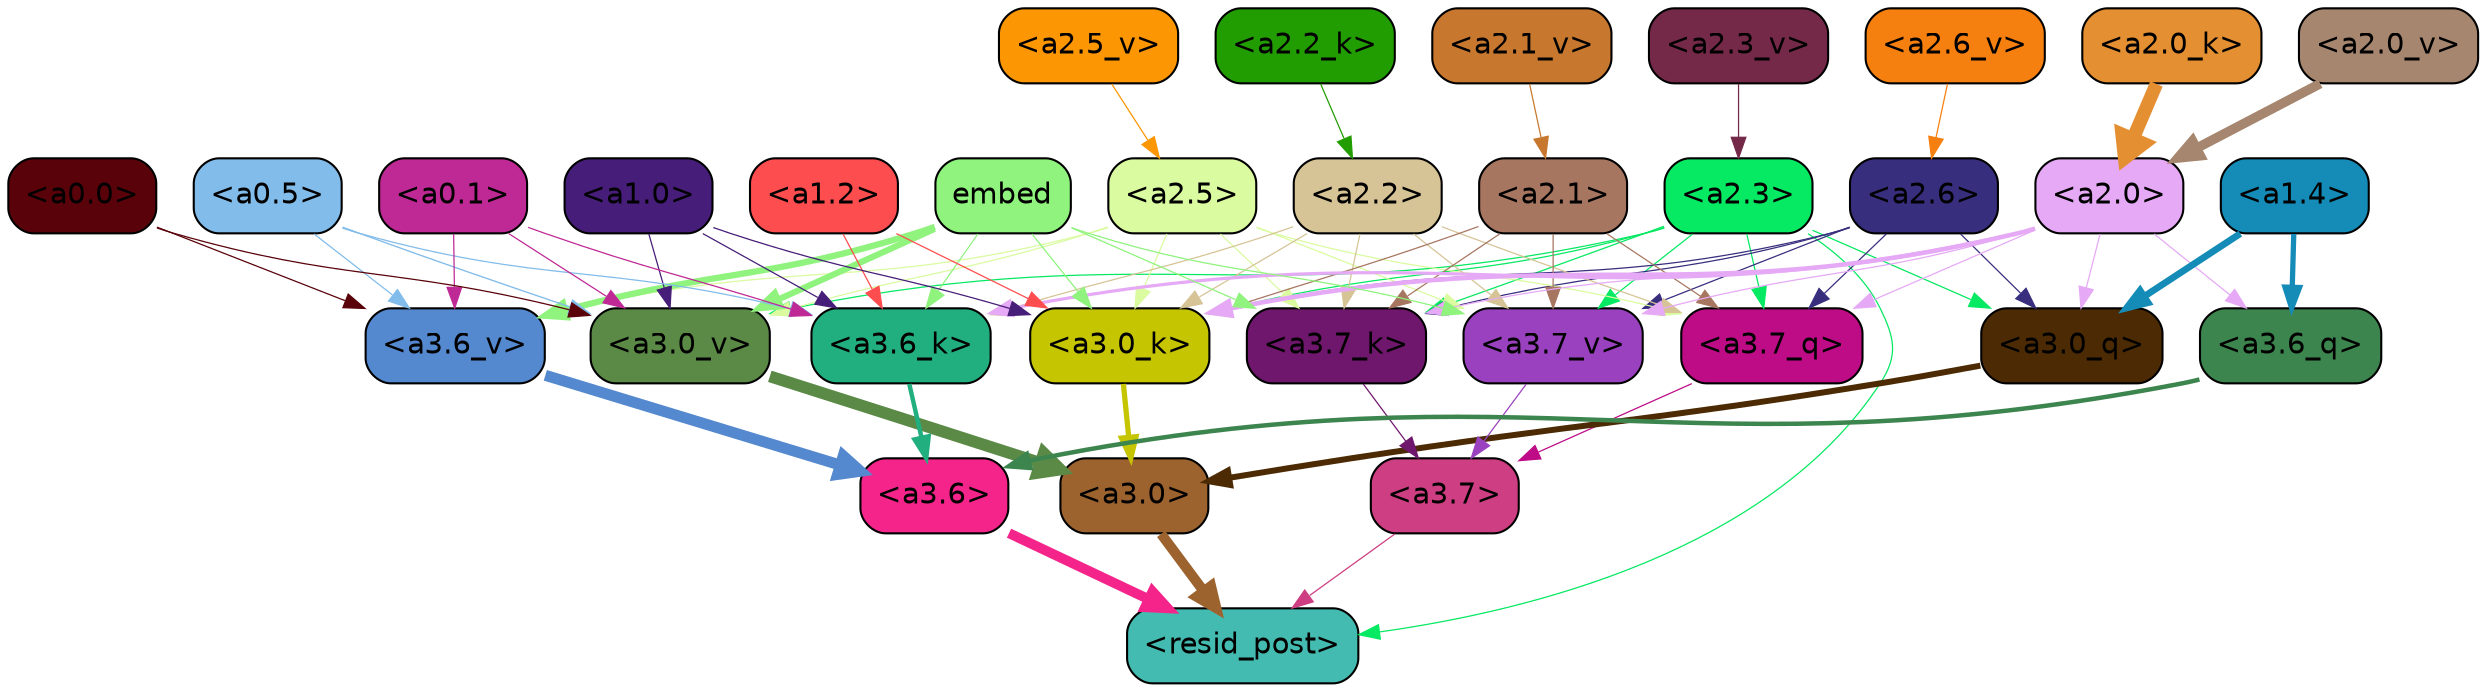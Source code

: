 strict digraph "" {
	graph [bgcolor=transparent,
		layout=dot,
		overlap=false,
		splines=true
	];
	"<a3.7>"	[color=black,
		fillcolor="#ce3e82",
		fontname=Helvetica,
		shape=box,
		style="filled, rounded"];
	"<resid_post>"	[color=black,
		fillcolor="#44bbb0",
		fontname=Helvetica,
		shape=box,
		style="filled, rounded"];
	"<a3.7>" -> "<resid_post>"	[color="#ce3e82",
		penwidth=0.6];
	"<a3.6>"	[color=black,
		fillcolor="#f4248b",
		fontname=Helvetica,
		shape=box,
		style="filled, rounded"];
	"<a3.6>" -> "<resid_post>"	[color="#f4248b",
		penwidth=4.753257989883423];
	"<a3.0>"	[color=black,
		fillcolor="#9c632f",
		fontname=Helvetica,
		shape=box,
		style="filled, rounded"];
	"<a3.0>" -> "<resid_post>"	[color="#9c632f",
		penwidth=4.90053927898407];
	"<a2.3>"	[color=black,
		fillcolor="#06e962",
		fontname=Helvetica,
		shape=box,
		style="filled, rounded"];
	"<a2.3>" -> "<resid_post>"	[color="#06e962",
		penwidth=0.6];
	"<a3.7_q>"	[color=black,
		fillcolor="#be0b86",
		fontname=Helvetica,
		shape=box,
		style="filled, rounded"];
	"<a2.3>" -> "<a3.7_q>"	[color="#06e962",
		penwidth=0.6];
	"<a3.0_q>"	[color=black,
		fillcolor="#4c2a04",
		fontname=Helvetica,
		shape=box,
		style="filled, rounded"];
	"<a2.3>" -> "<a3.0_q>"	[color="#06e962",
		penwidth=0.6];
	"<a3.7_k>"	[color=black,
		fillcolor="#6f166d",
		fontname=Helvetica,
		shape=box,
		style="filled, rounded"];
	"<a2.3>" -> "<a3.7_k>"	[color="#06e962",
		penwidth=0.6];
	"<a3.0_k>"	[color=black,
		fillcolor="#c6c501",
		fontname=Helvetica,
		shape=box,
		style="filled, rounded"];
	"<a2.3>" -> "<a3.0_k>"	[color="#06e962",
		penwidth=0.6];
	"<a3.7_v>"	[color=black,
		fillcolor="#9a41c0",
		fontname=Helvetica,
		shape=box,
		style="filled, rounded"];
	"<a2.3>" -> "<a3.7_v>"	[color="#06e962",
		penwidth=0.6];
	"<a3.0_v>"	[color=black,
		fillcolor="#5b8a47",
		fontname=Helvetica,
		shape=box,
		style="filled, rounded"];
	"<a2.3>" -> "<a3.0_v>"	[color="#06e962",
		penwidth=0.6];
	"<a3.7_q>" -> "<a3.7>"	[color="#be0b86",
		penwidth=0.6];
	"<a3.6_q>"	[color=black,
		fillcolor="#3d854e",
		fontname=Helvetica,
		shape=box,
		style="filled, rounded"];
	"<a3.6_q>" -> "<a3.6>"	[color="#3d854e",
		penwidth=2.160832464694977];
	"<a3.0_q>" -> "<a3.0>"	[color="#4c2a04",
		penwidth=2.870753765106201];
	"<a3.7_k>" -> "<a3.7>"	[color="#6f166d",
		penwidth=0.6];
	"<a3.6_k>"	[color=black,
		fillcolor="#22af80",
		fontname=Helvetica,
		shape=box,
		style="filled, rounded"];
	"<a3.6_k>" -> "<a3.6>"	[color="#22af80",
		penwidth=2.13908451795578];
	"<a3.0_k>" -> "<a3.0>"	[color="#c6c501",
		penwidth=2.520303964614868];
	"<a3.7_v>" -> "<a3.7>"	[color="#9a41c0",
		penwidth=0.6];
	"<a3.6_v>"	[color=black,
		fillcolor="#5488cf",
		fontname=Helvetica,
		shape=box,
		style="filled, rounded"];
	"<a3.6_v>" -> "<a3.6>"	[color="#5488cf",
		penwidth=5.297133803367615];
	"<a3.0_v>" -> "<a3.0>"	[color="#5b8a47",
		penwidth=5.680712580680847];
	"<a2.6>"	[color=black,
		fillcolor="#382e7e",
		fontname=Helvetica,
		shape=box,
		style="filled, rounded"];
	"<a2.6>" -> "<a3.7_q>"	[color="#382e7e",
		penwidth=0.6];
	"<a2.6>" -> "<a3.0_q>"	[color="#382e7e",
		penwidth=0.6];
	"<a2.6>" -> "<a3.7_k>"	[color="#382e7e",
		penwidth=0.6];
	"<a2.6>" -> "<a3.0_k>"	[color="#382e7e",
		penwidth=0.6];
	"<a2.6>" -> "<a3.7_v>"	[color="#382e7e",
		penwidth=0.6];
	"<a2.5>"	[color=black,
		fillcolor="#dafb9f",
		fontname=Helvetica,
		shape=box,
		style="filled, rounded"];
	"<a2.5>" -> "<a3.7_q>"	[color="#dafb9f",
		penwidth=0.6];
	"<a2.5>" -> "<a3.7_k>"	[color="#dafb9f",
		penwidth=0.6];
	"<a2.5>" -> "<a3.0_k>"	[color="#dafb9f",
		penwidth=0.6];
	"<a2.5>" -> "<a3.7_v>"	[color="#dafb9f",
		penwidth=0.6];
	"<a2.5>" -> "<a3.6_v>"	[color="#dafb9f",
		penwidth=0.6];
	"<a2.5>" -> "<a3.0_v>"	[color="#dafb9f",
		penwidth=0.6];
	"<a2.2>"	[color=black,
		fillcolor="#d6c497",
		fontname=Helvetica,
		shape=box,
		style="filled, rounded"];
	"<a2.2>" -> "<a3.7_q>"	[color="#d6c497",
		penwidth=0.6];
	"<a2.2>" -> "<a3.7_k>"	[color="#d6c497",
		penwidth=0.6];
	"<a2.2>" -> "<a3.6_k>"	[color="#d6c497",
		penwidth=0.6];
	"<a2.2>" -> "<a3.0_k>"	[color="#d6c497",
		penwidth=0.6];
	"<a2.2>" -> "<a3.7_v>"	[color="#d6c497",
		penwidth=0.6];
	"<a2.1>"	[color=black,
		fillcolor="#a77661",
		fontname=Helvetica,
		shape=box,
		style="filled, rounded"];
	"<a2.1>" -> "<a3.7_q>"	[color="#a77661",
		penwidth=0.6];
	"<a2.1>" -> "<a3.7_k>"	[color="#a77661",
		penwidth=0.6];
	"<a2.1>" -> "<a3.0_k>"	[color="#a77661",
		penwidth=0.6];
	"<a2.1>" -> "<a3.7_v>"	[color="#a77661",
		penwidth=0.6];
	"<a2.0>"	[color=black,
		fillcolor="#e6a9f6",
		fontname=Helvetica,
		shape=box,
		style="filled, rounded"];
	"<a2.0>" -> "<a3.7_q>"	[color="#e6a9f6",
		penwidth=0.6];
	"<a2.0>" -> "<a3.6_q>"	[color="#e6a9f6",
		penwidth=0.6];
	"<a2.0>" -> "<a3.0_q>"	[color="#e6a9f6",
		penwidth=0.6];
	"<a2.0>" -> "<a3.7_k>"	[color="#e6a9f6",
		penwidth=0.6];
	"<a2.0>" -> "<a3.6_k>"	[color="#e6a9f6",
		penwidth=1.5348684191703796];
	"<a2.0>" -> "<a3.0_k>"	[color="#e6a9f6",
		penwidth=2.172017753124237];
	"<a2.0>" -> "<a3.7_v>"	[color="#e6a9f6",
		penwidth=0.6];
	"<a1.4>"	[color=black,
		fillcolor="#158cb8",
		fontname=Helvetica,
		shape=box,
		style="filled, rounded"];
	"<a1.4>" -> "<a3.6_q>"	[color="#158cb8",
		penwidth=2.532623291015625];
	"<a1.4>" -> "<a3.0_q>"	[color="#158cb8",
		penwidth=3.2595192790031433];
	embed	[color=black,
		fillcolor="#8ff37d",
		fontname=Helvetica,
		shape=box,
		style="filled, rounded"];
	embed -> "<a3.7_k>"	[color="#8ff37d",
		penwidth=0.6];
	embed -> "<a3.6_k>"	[color="#8ff37d",
		penwidth=0.6];
	embed -> "<a3.0_k>"	[color="#8ff37d",
		penwidth=0.6117386221885681];
	embed -> "<a3.7_v>"	[color="#8ff37d",
		penwidth=0.6];
	embed -> "<a3.6_v>"	[color="#8ff37d",
		penwidth=3.0186105966567993];
	embed -> "<a3.0_v>"	[color="#8ff37d",
		penwidth=2.969020187854767];
	"<a1.2>"	[color=black,
		fillcolor="#fe4d4f",
		fontname=Helvetica,
		shape=box,
		style="filled, rounded"];
	"<a1.2>" -> "<a3.6_k>"	[color="#fe4d4f",
		penwidth=0.6];
	"<a1.2>" -> "<a3.0_k>"	[color="#fe4d4f",
		penwidth=0.6];
	"<a1.0>"	[color=black,
		fillcolor="#461d78",
		fontname=Helvetica,
		shape=box,
		style="filled, rounded"];
	"<a1.0>" -> "<a3.6_k>"	[color="#461d78",
		penwidth=0.6];
	"<a1.0>" -> "<a3.0_k>"	[color="#461d78",
		penwidth=0.6];
	"<a1.0>" -> "<a3.0_v>"	[color="#461d78",
		penwidth=0.6];
	"<a0.5>"	[color=black,
		fillcolor="#82bcea",
		fontname=Helvetica,
		shape=box,
		style="filled, rounded"];
	"<a0.5>" -> "<a3.6_k>"	[color="#82bcea",
		penwidth=0.6];
	"<a0.5>" -> "<a3.6_v>"	[color="#82bcea",
		penwidth=0.6];
	"<a0.5>" -> "<a3.0_v>"	[color="#82bcea",
		penwidth=0.6409564018249512];
	"<a0.1>"	[color=black,
		fillcolor="#bf2995",
		fontname=Helvetica,
		shape=box,
		style="filled, rounded"];
	"<a0.1>" -> "<a3.6_k>"	[color="#bf2995",
		penwidth=0.6];
	"<a0.1>" -> "<a3.6_v>"	[color="#bf2995",
		penwidth=0.6];
	"<a0.1>" -> "<a3.0_v>"	[color="#bf2995",
		penwidth=0.6];
	"<a0.0>"	[color=black,
		fillcolor="#59020a",
		fontname=Helvetica,
		shape=box,
		style="filled, rounded"];
	"<a0.0>" -> "<a3.6_v>"	[color="#59020a",
		penwidth=0.6];
	"<a0.0>" -> "<a3.0_v>"	[color="#59020a",
		penwidth=0.6];
	"<a2.2_k>"	[color=black,
		fillcolor="#229d01",
		fontname=Helvetica,
		shape=box,
		style="filled, rounded"];
	"<a2.2_k>" -> "<a2.2>"	[color="#229d01",
		penwidth=0.6];
	"<a2.0_k>"	[color=black,
		fillcolor="#e38f32",
		fontname=Helvetica,
		shape=box,
		style="filled, rounded"];
	"<a2.0_k>" -> "<a2.0>"	[color="#e38f32",
		penwidth=6.450693130493164];
	"<a2.6_v>"	[color=black,
		fillcolor="#f6800f",
		fontname=Helvetica,
		shape=box,
		style="filled, rounded"];
	"<a2.6_v>" -> "<a2.6>"	[color="#f6800f",
		penwidth=0.6];
	"<a2.5_v>"	[color=black,
		fillcolor="#fc9603",
		fontname=Helvetica,
		shape=box,
		style="filled, rounded"];
	"<a2.5_v>" -> "<a2.5>"	[color="#fc9603",
		penwidth=0.6];
	"<a2.3_v>"	[color=black,
		fillcolor="#742949",
		fontname=Helvetica,
		shape=box,
		style="filled, rounded"];
	"<a2.3_v>" -> "<a2.3>"	[color="#742949",
		penwidth=0.6];
	"<a2.1_v>"	[color=black,
		fillcolor="#c8782e",
		fontname=Helvetica,
		shape=box,
		style="filled, rounded"];
	"<a2.1_v>" -> "<a2.1>"	[color="#c8782e",
		penwidth=0.6];
	"<a2.0_v>"	[color=black,
		fillcolor="#a6866e",
		fontname=Helvetica,
		shape=box,
		style="filled, rounded"];
	"<a2.0_v>" -> "<a2.0>"	[color="#a6866e",
		penwidth=4.592647075653076];
}
